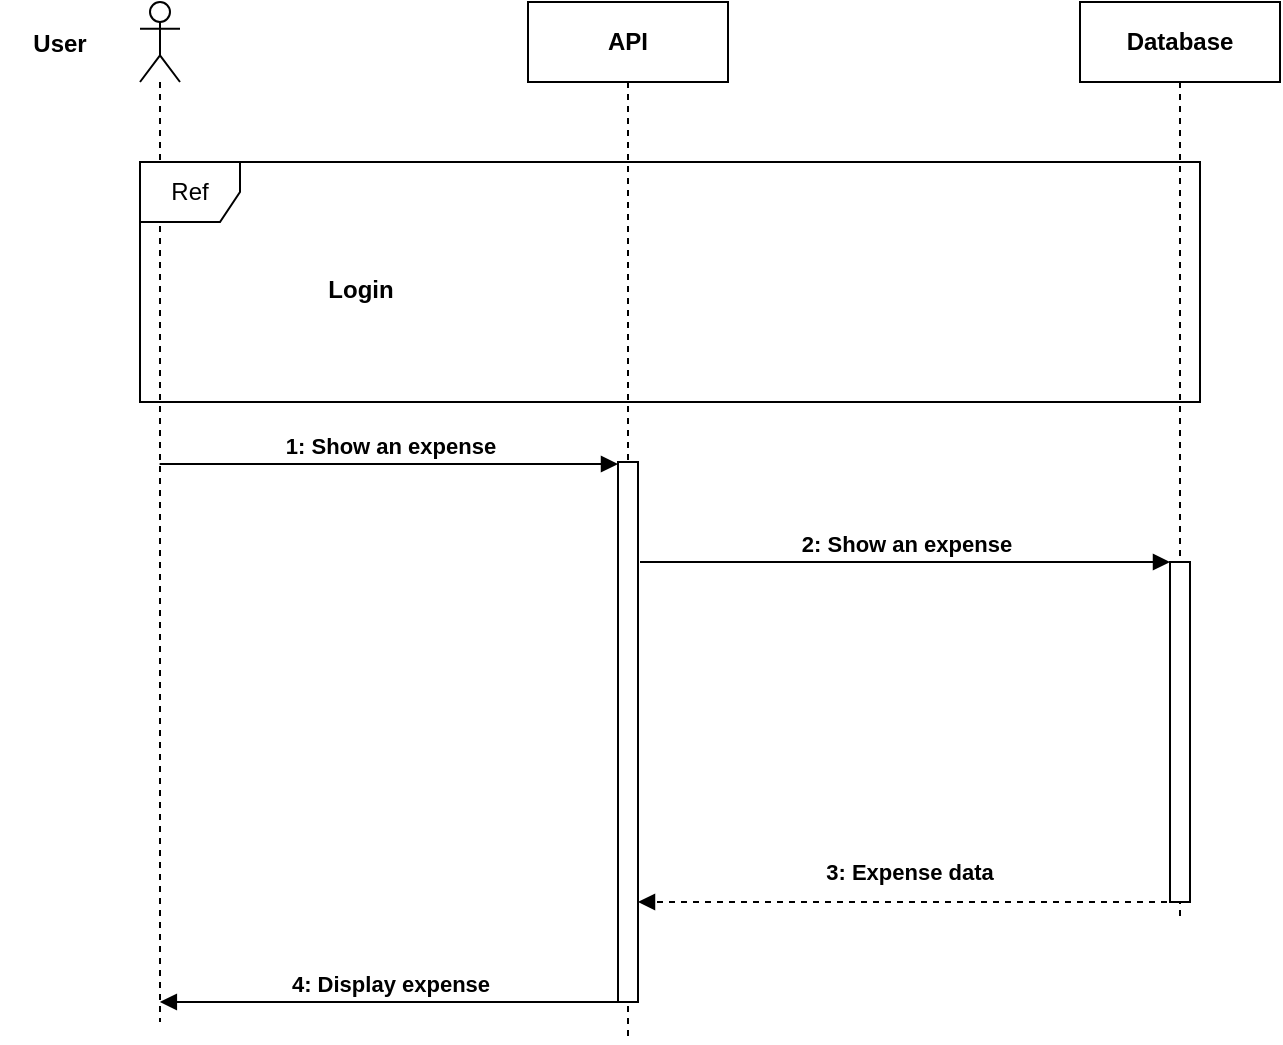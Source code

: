 <mxfile version="24.7.8">
  <diagram name="Page-1" id="HkDeXveAbwvN-x8uV59H">
    <mxGraphModel dx="1195" dy="737" grid="1" gridSize="10" guides="1" tooltips="1" connect="1" arrows="1" fold="1" page="1" pageScale="1" pageWidth="827" pageHeight="1169" math="0" shadow="0">
      <root>
        <mxCell id="0" />
        <mxCell id="1" parent="0" />
        <mxCell id="u-wixppq2KFxDxYjTB63-1" value="API" style="shape=umlLifeline;perimeter=lifelinePerimeter;whiteSpace=wrap;html=1;container=1;dropTarget=0;collapsible=0;recursiveResize=0;outlineConnect=0;portConstraint=eastwest;newEdgeStyle={&quot;edgeStyle&quot;:&quot;elbowEdgeStyle&quot;,&quot;elbow&quot;:&quot;vertical&quot;,&quot;curved&quot;:0,&quot;rounded&quot;:0};fontStyle=1" vertex="1" parent="1">
          <mxGeometry x="364" y="240" width="100" height="520" as="geometry" />
        </mxCell>
        <mxCell id="u-wixppq2KFxDxYjTB63-2" value="" style="html=1;points=[[0,0,0,0,5],[0,1,0,0,-5],[1,0,0,0,5],[1,1,0,0,-5]];perimeter=orthogonalPerimeter;outlineConnect=0;targetShapes=umlLifeline;portConstraint=eastwest;newEdgeStyle={&quot;curved&quot;:0,&quot;rounded&quot;:0};" vertex="1" parent="u-wixppq2KFxDxYjTB63-1">
          <mxGeometry x="45" y="230" width="10" height="270" as="geometry" />
        </mxCell>
        <mxCell id="u-wixppq2KFxDxYjTB63-3" value="Database" style="shape=umlLifeline;perimeter=lifelinePerimeter;whiteSpace=wrap;html=1;container=1;dropTarget=0;collapsible=0;recursiveResize=0;outlineConnect=0;portConstraint=eastwest;newEdgeStyle={&quot;edgeStyle&quot;:&quot;elbowEdgeStyle&quot;,&quot;elbow&quot;:&quot;vertical&quot;,&quot;curved&quot;:0,&quot;rounded&quot;:0};fontStyle=1" vertex="1" parent="1">
          <mxGeometry x="640" y="240" width="100" height="460" as="geometry" />
        </mxCell>
        <mxCell id="u-wixppq2KFxDxYjTB63-4" value="" style="html=1;points=[[0,0,0,0,5],[0,1,0,0,-5],[1,0,0,0,5],[1,1,0,0,-5]];perimeter=orthogonalPerimeter;outlineConnect=0;targetShapes=umlLifeline;portConstraint=eastwest;newEdgeStyle={&quot;curved&quot;:0,&quot;rounded&quot;:0};" vertex="1" parent="u-wixppq2KFxDxYjTB63-3">
          <mxGeometry x="45" y="280" width="10" height="170" as="geometry" />
        </mxCell>
        <mxCell id="u-wixppq2KFxDxYjTB63-5" value="" style="shape=umlLifeline;perimeter=lifelinePerimeter;whiteSpace=wrap;html=1;container=1;dropTarget=0;collapsible=0;recursiveResize=0;outlineConnect=0;portConstraint=eastwest;newEdgeStyle={&quot;curved&quot;:0,&quot;rounded&quot;:0};participant=umlActor;" vertex="1" parent="1">
          <mxGeometry x="170" y="240" width="20" height="510" as="geometry" />
        </mxCell>
        <mxCell id="u-wixppq2KFxDxYjTB63-6" value="User" style="text;html=1;align=center;verticalAlign=middle;whiteSpace=wrap;rounded=0;fontStyle=1" vertex="1" parent="1">
          <mxGeometry x="100" y="246" width="60" height="30" as="geometry" />
        </mxCell>
        <mxCell id="u-wixppq2KFxDxYjTB63-7" value="Ref" style="shape=umlFrame;whiteSpace=wrap;html=1;pointerEvents=0;recursiveResize=0;container=1;collapsible=0;width=50;" vertex="1" parent="1">
          <mxGeometry x="170" y="320" width="530" height="120" as="geometry" />
        </mxCell>
        <mxCell id="u-wixppq2KFxDxYjTB63-8" value="Login" style="text;align=center;html=1;fontStyle=1" vertex="1" parent="u-wixppq2KFxDxYjTB63-7">
          <mxGeometry width="100" height="20" relative="1" as="geometry">
            <mxPoint x="60" y="50" as="offset" />
          </mxGeometry>
        </mxCell>
        <mxCell id="u-wixppq2KFxDxYjTB63-9" value="1: Show an expense" style="html=1;verticalAlign=bottom;endArrow=block;curved=0;rounded=0;fontStyle=1" edge="1" parent="1">
          <mxGeometry x="0.002" width="80" relative="1" as="geometry">
            <mxPoint x="179.81" y="471" as="sourcePoint" />
            <mxPoint x="409" y="471" as="targetPoint" />
            <mxPoint as="offset" />
          </mxGeometry>
        </mxCell>
        <mxCell id="u-wixppq2KFxDxYjTB63-10" value="2: Show an expense" style="html=1;verticalAlign=bottom;endArrow=block;curved=0;rounded=0;fontStyle=1" edge="1" parent="1" target="u-wixppq2KFxDxYjTB63-4">
          <mxGeometry width="80" relative="1" as="geometry">
            <mxPoint x="420" y="520" as="sourcePoint" />
            <mxPoint x="590" y="520.0" as="targetPoint" />
          </mxGeometry>
        </mxCell>
        <mxCell id="u-wixppq2KFxDxYjTB63-11" value="" style="html=1;verticalAlign=bottom;labelBackgroundColor=none;endArrow=block;endFill=1;dashed=1;rounded=0;" edge="1" parent="1">
          <mxGeometry width="160" relative="1" as="geometry">
            <mxPoint x="689.5" y="690" as="sourcePoint" />
            <mxPoint x="419" y="690" as="targetPoint" />
          </mxGeometry>
        </mxCell>
        <mxCell id="u-wixppq2KFxDxYjTB63-12" value="3: Expense data" style="text;html=1;align=center;verticalAlign=middle;whiteSpace=wrap;rounded=0;fontSize=11;fontStyle=1" vertex="1" parent="1">
          <mxGeometry x="500" y="660" width="110" height="30" as="geometry" />
        </mxCell>
        <mxCell id="u-wixppq2KFxDxYjTB63-13" value="4: Display expense" style="html=1;verticalAlign=bottom;endArrow=block;curved=0;rounded=0;fontStyle=1" edge="1" parent="1">
          <mxGeometry x="0.001" width="80" relative="1" as="geometry">
            <mxPoint x="409" y="740" as="sourcePoint" />
            <mxPoint x="179.929" y="740" as="targetPoint" />
            <mxPoint as="offset" />
          </mxGeometry>
        </mxCell>
      </root>
    </mxGraphModel>
  </diagram>
</mxfile>
